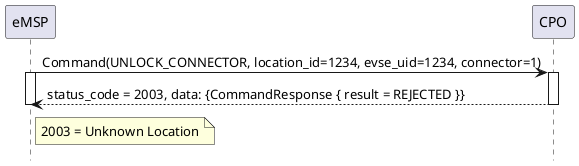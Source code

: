 @startuml
hide footbox

participant eMSP
participant CPO


eMSP ->  CPO:  Command(UNLOCK_CONNECTOR, location_id=1234, evse_uid=1234, connector=1)
activate eMSP
activate CPO
CPO  --> eMSP: status_code = 2003, data: {CommandResponse { result = REJECTED }}

note right of eMSP
2003 = Unknown Location
end note

deactivate CPO
deactivate eMSP
@enduml